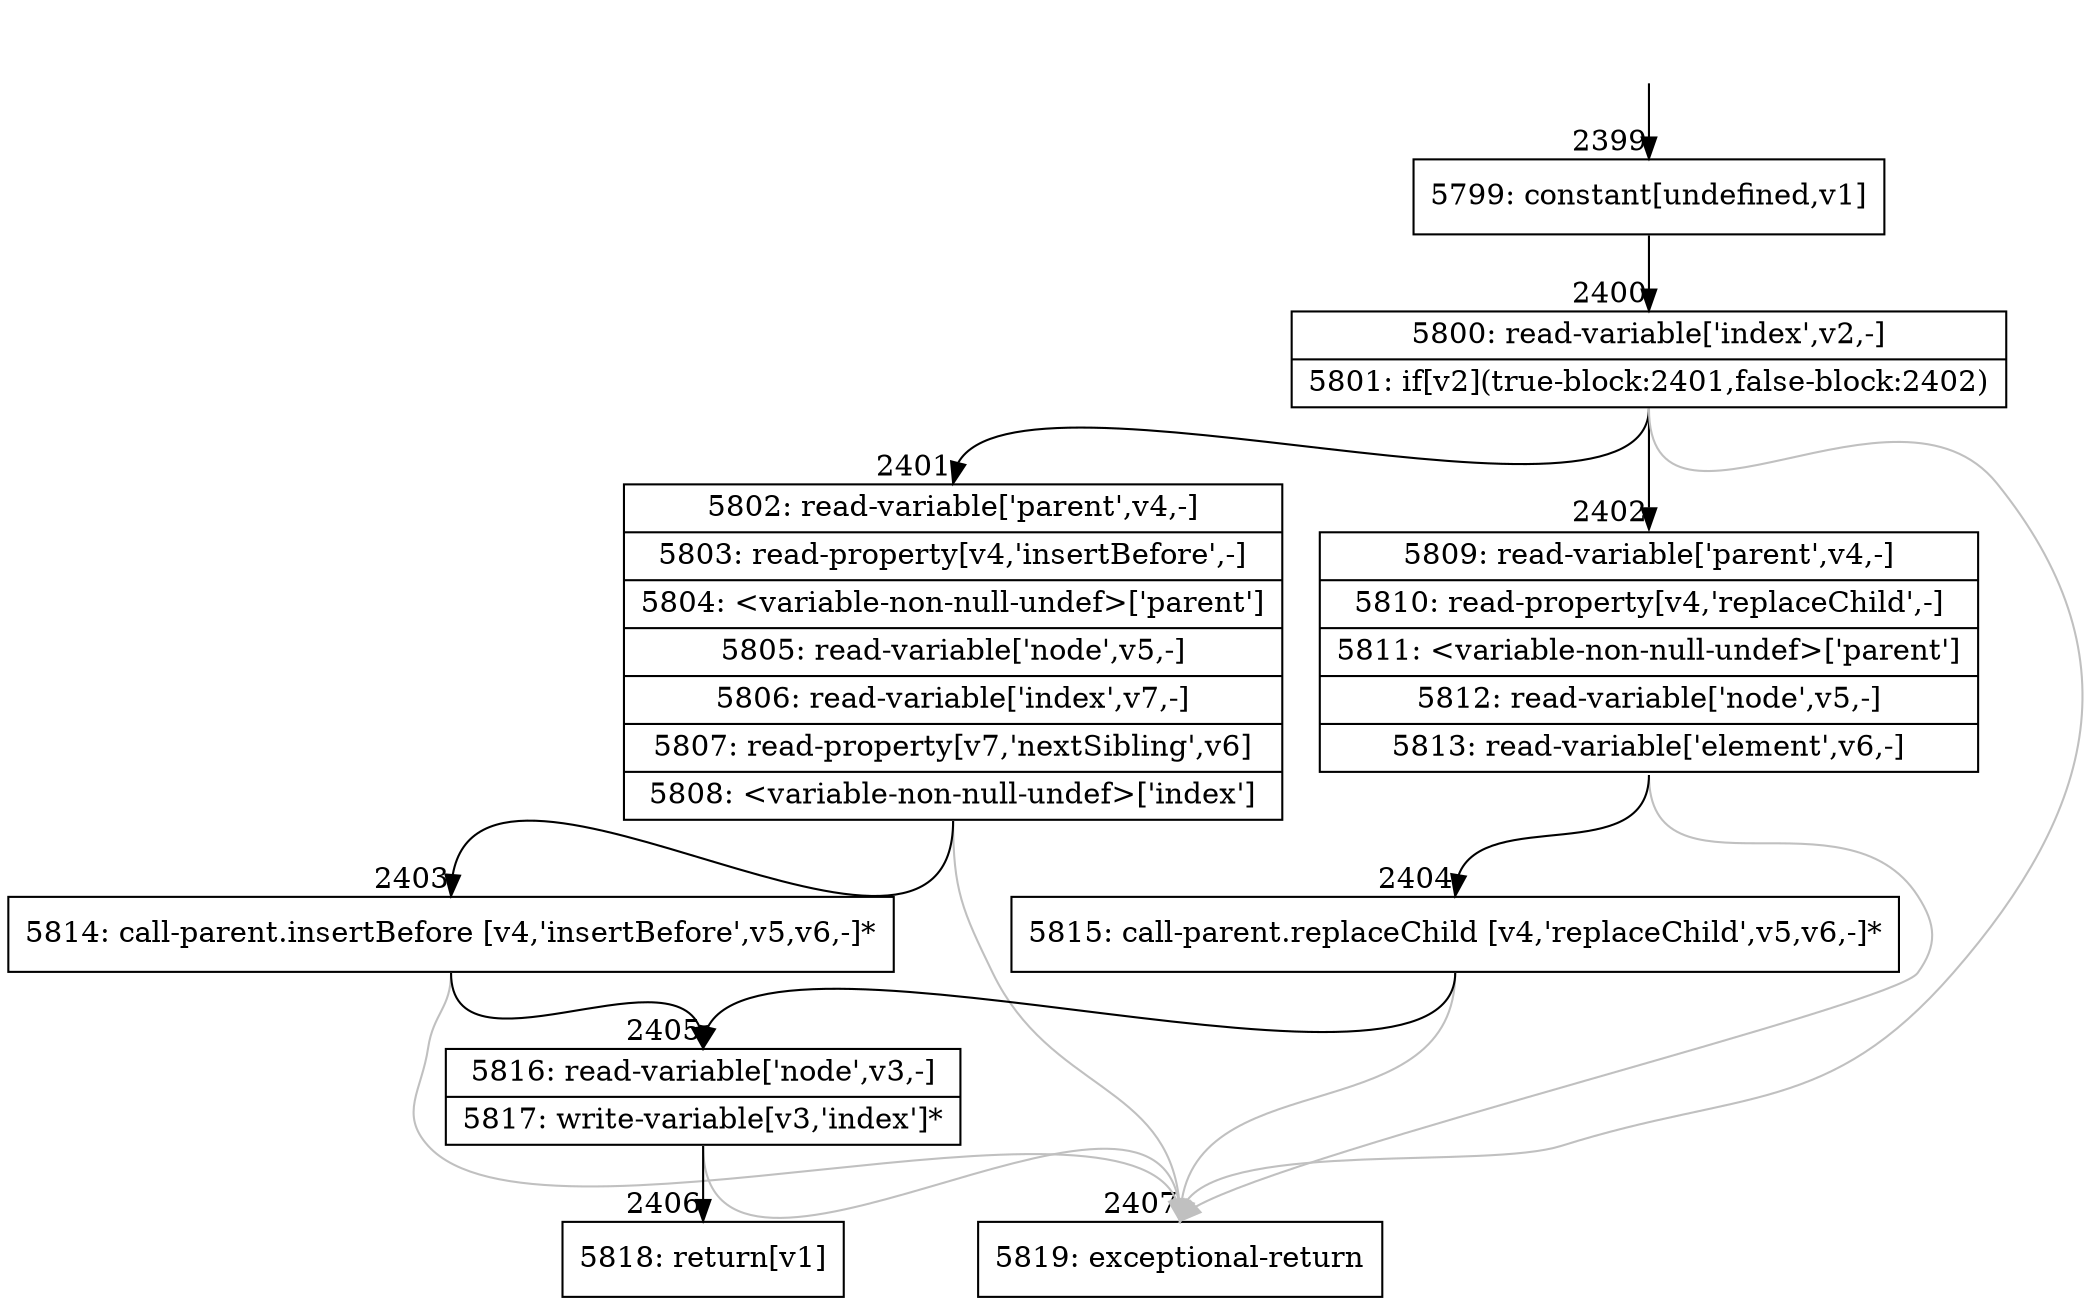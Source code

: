 digraph {
rankdir="TD"
BB_entry184[shape=none,label=""];
BB_entry184 -> BB2399 [tailport=s, headport=n, headlabel="    2399"]
BB2399 [shape=record label="{5799: constant[undefined,v1]}" ] 
BB2399 -> BB2400 [tailport=s, headport=n, headlabel="      2400"]
BB2400 [shape=record label="{5800: read-variable['index',v2,-]|5801: if[v2](true-block:2401,false-block:2402)}" ] 
BB2400 -> BB2401 [tailport=s, headport=n, headlabel="      2401"]
BB2400 -> BB2402 [tailport=s, headport=n, headlabel="      2402"]
BB2400 -> BB2407 [tailport=s, headport=n, color=gray, headlabel="      2407"]
BB2401 [shape=record label="{5802: read-variable['parent',v4,-]|5803: read-property[v4,'insertBefore',-]|5804: \<variable-non-null-undef\>['parent']|5805: read-variable['node',v5,-]|5806: read-variable['index',v7,-]|5807: read-property[v7,'nextSibling',v6]|5808: \<variable-non-null-undef\>['index']}" ] 
BB2401 -> BB2403 [tailport=s, headport=n, headlabel="      2403"]
BB2401 -> BB2407 [tailport=s, headport=n, color=gray]
BB2402 [shape=record label="{5809: read-variable['parent',v4,-]|5810: read-property[v4,'replaceChild',-]|5811: \<variable-non-null-undef\>['parent']|5812: read-variable['node',v5,-]|5813: read-variable['element',v6,-]}" ] 
BB2402 -> BB2404 [tailport=s, headport=n, headlabel="      2404"]
BB2402 -> BB2407 [tailport=s, headport=n, color=gray]
BB2403 [shape=record label="{5814: call-parent.insertBefore [v4,'insertBefore',v5,v6,-]*}" ] 
BB2403 -> BB2405 [tailport=s, headport=n, headlabel="      2405"]
BB2403 -> BB2407 [tailport=s, headport=n, color=gray]
BB2404 [shape=record label="{5815: call-parent.replaceChild [v4,'replaceChild',v5,v6,-]*}" ] 
BB2404 -> BB2405 [tailport=s, headport=n]
BB2404 -> BB2407 [tailport=s, headport=n, color=gray]
BB2405 [shape=record label="{5816: read-variable['node',v3,-]|5817: write-variable[v3,'index']*}" ] 
BB2405 -> BB2406 [tailport=s, headport=n, headlabel="      2406"]
BB2405 -> BB2407 [tailport=s, headport=n, color=gray]
BB2406 [shape=record label="{5818: return[v1]}" ] 
BB2407 [shape=record label="{5819: exceptional-return}" ] 
//#$~ 3368
}
